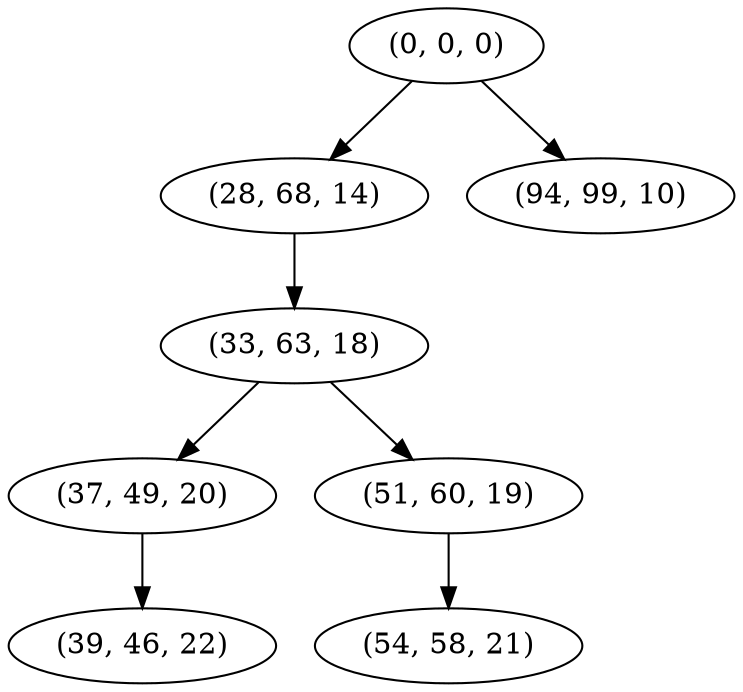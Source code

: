 digraph tree {
    "(0, 0, 0)";
    "(28, 68, 14)";
    "(33, 63, 18)";
    "(37, 49, 20)";
    "(39, 46, 22)";
    "(51, 60, 19)";
    "(54, 58, 21)";
    "(94, 99, 10)";
    "(0, 0, 0)" -> "(28, 68, 14)";
    "(0, 0, 0)" -> "(94, 99, 10)";
    "(28, 68, 14)" -> "(33, 63, 18)";
    "(33, 63, 18)" -> "(37, 49, 20)";
    "(33, 63, 18)" -> "(51, 60, 19)";
    "(37, 49, 20)" -> "(39, 46, 22)";
    "(51, 60, 19)" -> "(54, 58, 21)";
}
